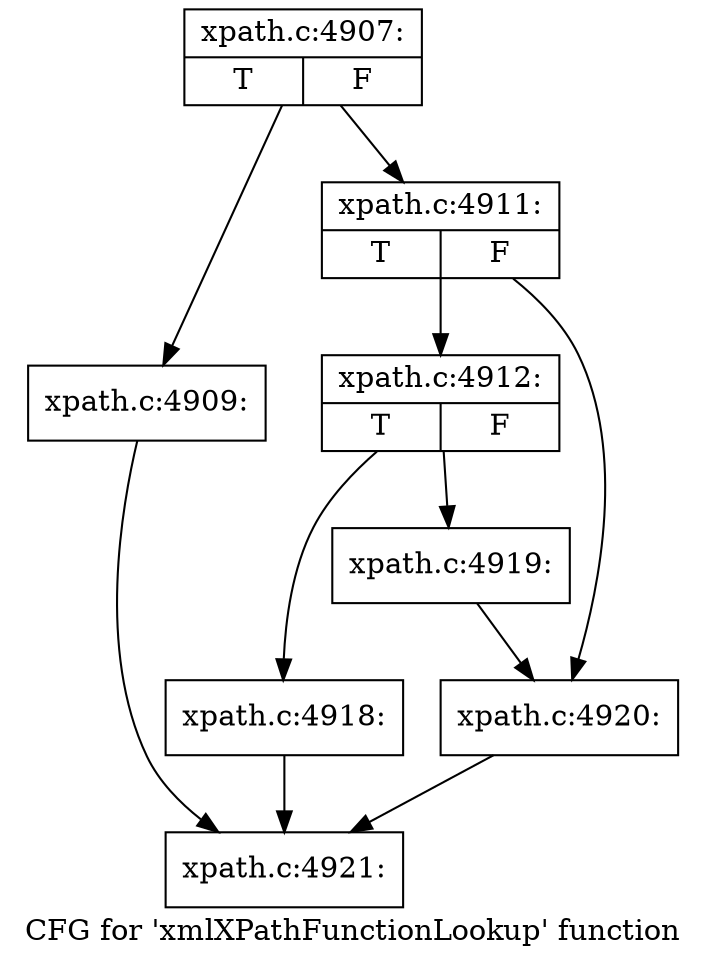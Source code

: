digraph "CFG for 'xmlXPathFunctionLookup' function" {
	label="CFG for 'xmlXPathFunctionLookup' function";

	Node0x4873210 [shape=record,label="{xpath.c:4907:|{<s0>T|<s1>F}}"];
	Node0x4873210 -> Node0x4872f70;
	Node0x4873210 -> Node0x4872fc0;
	Node0x4872f70 [shape=record,label="{xpath.c:4909:}"];
	Node0x4872f70 -> Node0x486df60;
	Node0x4872fc0 [shape=record,label="{xpath.c:4911:|{<s0>T|<s1>F}}"];
	Node0x4872fc0 -> Node0x47cccd0;
	Node0x4872fc0 -> Node0x47ccd20;
	Node0x47cccd0 [shape=record,label="{xpath.c:4912:|{<s0>T|<s1>F}}"];
	Node0x47cccd0 -> Node0x47ce080;
	Node0x47cccd0 -> Node0x47ce0d0;
	Node0x47ce080 [shape=record,label="{xpath.c:4918:}"];
	Node0x47ce080 -> Node0x486df60;
	Node0x47ce0d0 [shape=record,label="{xpath.c:4919:}"];
	Node0x47ce0d0 -> Node0x47ccd20;
	Node0x47ccd20 [shape=record,label="{xpath.c:4920:}"];
	Node0x47ccd20 -> Node0x486df60;
	Node0x486df60 [shape=record,label="{xpath.c:4921:}"];
}
